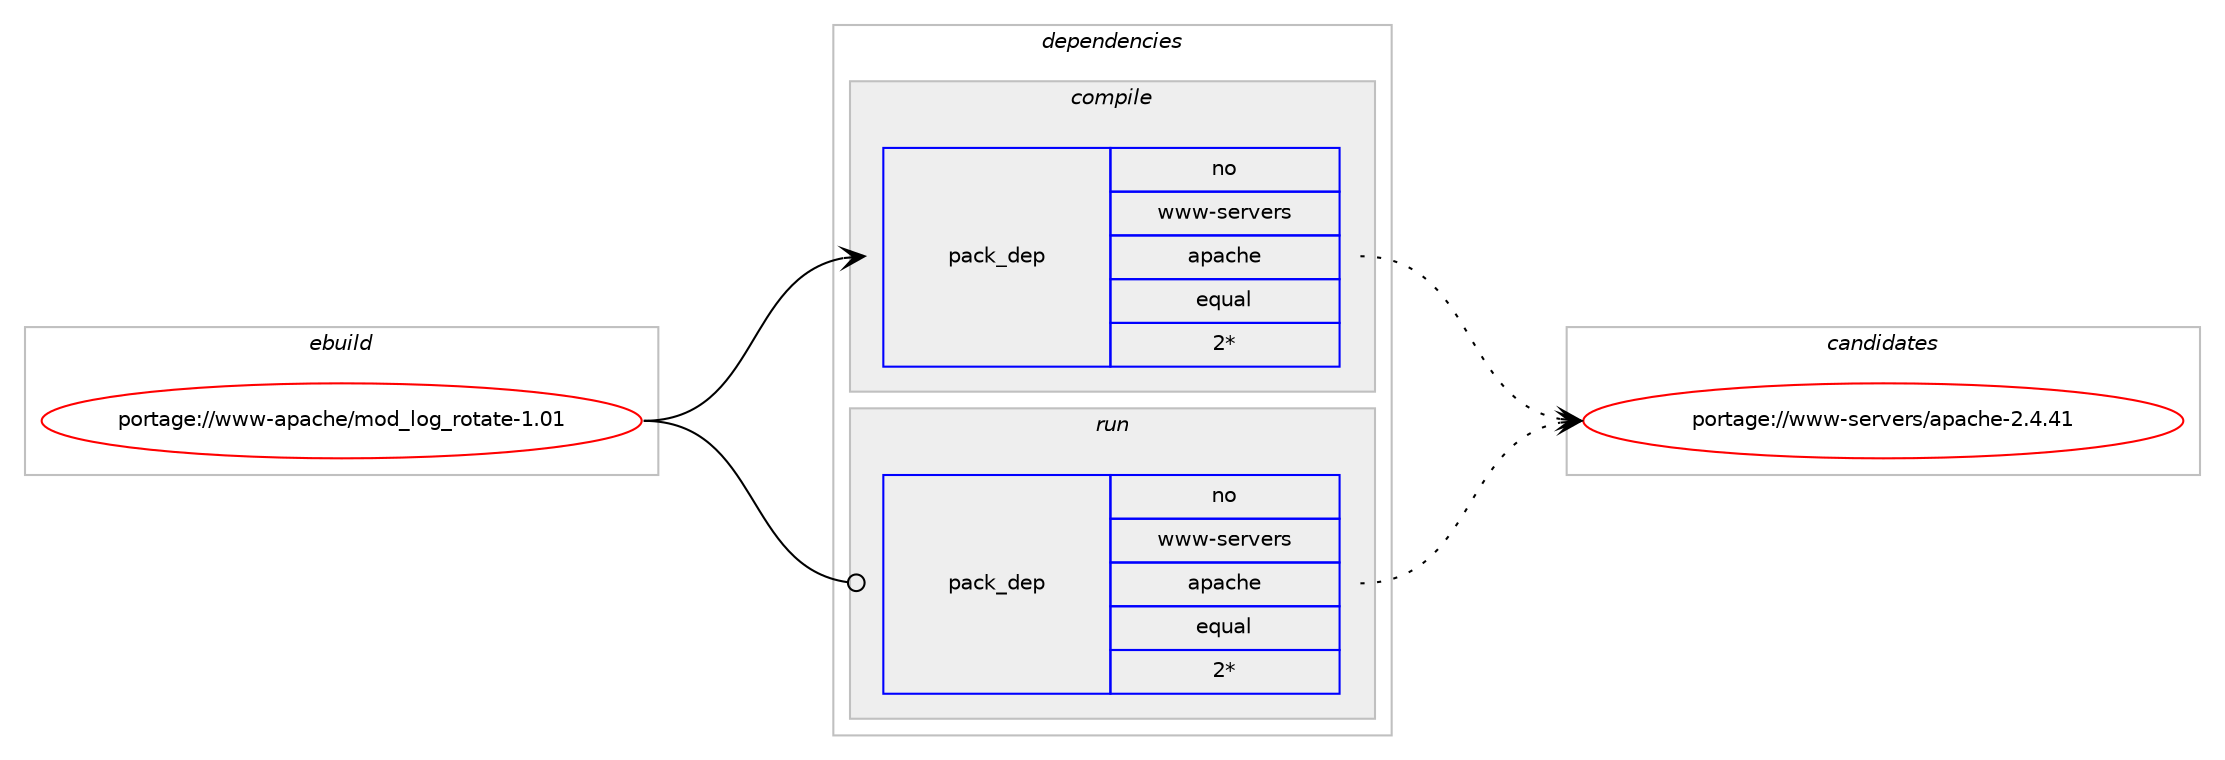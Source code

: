 digraph prolog {

# *************
# Graph options
# *************

newrank=true;
concentrate=true;
compound=true;
graph [rankdir=LR,fontname=Helvetica,fontsize=10,ranksep=1.5];#, ranksep=2.5, nodesep=0.2];
edge  [arrowhead=vee];
node  [fontname=Helvetica,fontsize=10];

# **********
# The ebuild
# **********

subgraph cluster_leftcol {
color=gray;
rank=same;
label=<<i>ebuild</i>>;
id [label="portage://www-apache/mod_log_rotate-1.01", color=red, width=4, href="../www-apache/mod_log_rotate-1.01.svg"];
}

# ****************
# The dependencies
# ****************

subgraph cluster_midcol {
color=gray;
label=<<i>dependencies</i>>;
subgraph cluster_compile {
fillcolor="#eeeeee";
style=filled;
label=<<i>compile</i>>;
subgraph pack22624 {
dependency28122 [label=<<TABLE BORDER="0" CELLBORDER="1" CELLSPACING="0" CELLPADDING="4" WIDTH="220"><TR><TD ROWSPAN="6" CELLPADDING="30">pack_dep</TD></TR><TR><TD WIDTH="110">no</TD></TR><TR><TD>www-servers</TD></TR><TR><TD>apache</TD></TR><TR><TD>equal</TD></TR><TR><TD>2*</TD></TR></TABLE>>, shape=none, color=blue];
}
id:e -> dependency28122:w [weight=20,style="solid",arrowhead="vee"];
}
subgraph cluster_compileandrun {
fillcolor="#eeeeee";
style=filled;
label=<<i>compile and run</i>>;
}
subgraph cluster_run {
fillcolor="#eeeeee";
style=filled;
label=<<i>run</i>>;
subgraph pack22625 {
dependency28123 [label=<<TABLE BORDER="0" CELLBORDER="1" CELLSPACING="0" CELLPADDING="4" WIDTH="220"><TR><TD ROWSPAN="6" CELLPADDING="30">pack_dep</TD></TR><TR><TD WIDTH="110">no</TD></TR><TR><TD>www-servers</TD></TR><TR><TD>apache</TD></TR><TR><TD>equal</TD></TR><TR><TD>2*</TD></TR></TABLE>>, shape=none, color=blue];
}
id:e -> dependency28123:w [weight=20,style="solid",arrowhead="odot"];
}
}

# **************
# The candidates
# **************

subgraph cluster_choices {
rank=same;
color=gray;
label=<<i>candidates</i>>;

subgraph choice22624 {
color=black;
nodesep=1;
choice119119119451151011141181011141154797112979910410145504652465249 [label="portage://www-servers/apache-2.4.41", color=red, width=4,href="../www-servers/apache-2.4.41.svg"];
dependency28122:e -> choice119119119451151011141181011141154797112979910410145504652465249:w [style=dotted,weight="100"];
}
subgraph choice22625 {
color=black;
nodesep=1;
choice119119119451151011141181011141154797112979910410145504652465249 [label="portage://www-servers/apache-2.4.41", color=red, width=4,href="../www-servers/apache-2.4.41.svg"];
dependency28123:e -> choice119119119451151011141181011141154797112979910410145504652465249:w [style=dotted,weight="100"];
}
}

}
